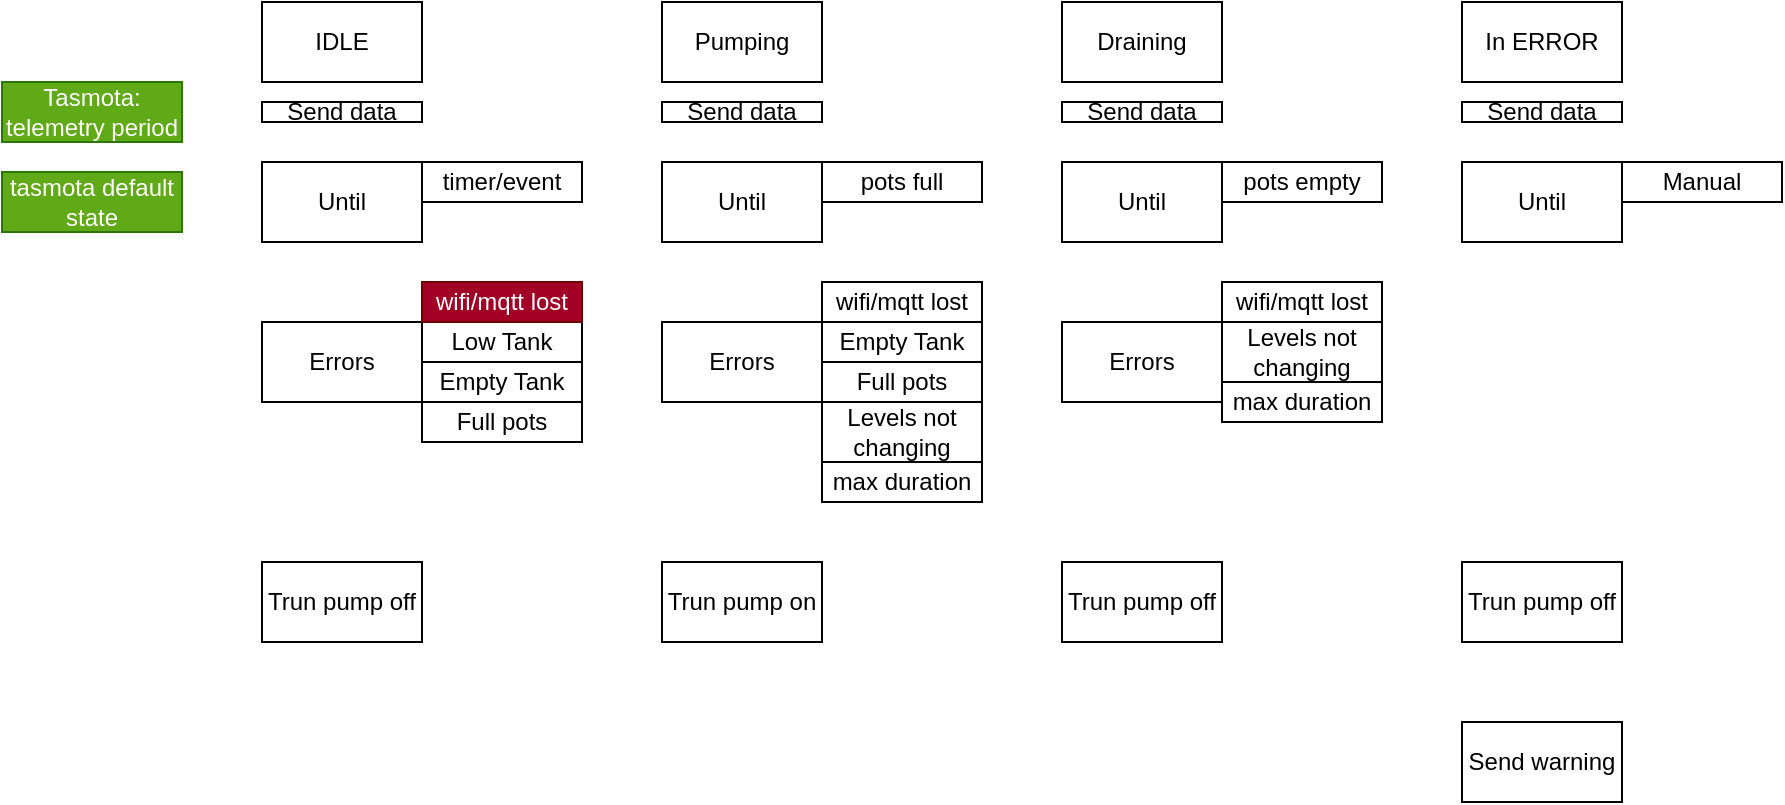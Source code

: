 <mxfile version="14.3.0" type="device"><diagram id="xnQiDTuiVdRNEL4hmx0e" name="Page-1"><mxGraphModel dx="1835" dy="610" grid="1" gridSize="10" guides="1" tooltips="1" connect="1" arrows="1" fold="1" page="1" pageScale="1" pageWidth="850" pageHeight="1100" math="0" shadow="0"><root><mxCell id="0"/><mxCell id="1" parent="0"/><mxCell id="9CWzACEBoESrgM9HOB6o-1" value="Send data" style="rounded=0;whiteSpace=wrap;html=1;" parent="1" vertex="1"><mxGeometry x="80" y="130" width="80" height="10" as="geometry"/></mxCell><mxCell id="9CWzACEBoESrgM9HOB6o-2" value="Trun pump off" style="rounded=0;whiteSpace=wrap;html=1;" parent="1" vertex="1"><mxGeometry x="80" y="360" width="80" height="40" as="geometry"/></mxCell><mxCell id="9CWzACEBoESrgM9HOB6o-3" value="IDLE" style="rounded=0;whiteSpace=wrap;html=1;" parent="1" vertex="1"><mxGeometry x="80" y="80" width="80" height="40" as="geometry"/></mxCell><mxCell id="9CWzACEBoESrgM9HOB6o-4" value="Pumping" style="rounded=0;whiteSpace=wrap;html=1;" parent="1" vertex="1"><mxGeometry x="280" y="80" width="80" height="40" as="geometry"/></mxCell><mxCell id="9CWzACEBoESrgM9HOB6o-5" value="Trun pump on" style="rounded=0;whiteSpace=wrap;html=1;" parent="1" vertex="1"><mxGeometry x="280" y="360" width="80" height="40" as="geometry"/></mxCell><mxCell id="9CWzACEBoESrgM9HOB6o-6" value="Send data" style="rounded=0;whiteSpace=wrap;html=1;" parent="1" vertex="1"><mxGeometry x="280" y="130" width="80" height="10" as="geometry"/></mxCell><mxCell id="9CWzACEBoESrgM9HOB6o-7" value="In ERROR" style="rounded=0;whiteSpace=wrap;html=1;" parent="1" vertex="1"><mxGeometry x="680" y="80" width="80" height="40" as="geometry"/></mxCell><mxCell id="9CWzACEBoESrgM9HOB6o-8" value="Send data" style="rounded=0;whiteSpace=wrap;html=1;" parent="1" vertex="1"><mxGeometry x="680" y="130" width="80" height="10" as="geometry"/></mxCell><mxCell id="9CWzACEBoESrgM9HOB6o-9" value="Draining" style="rounded=0;whiteSpace=wrap;html=1;" parent="1" vertex="1"><mxGeometry x="480" y="80" width="80" height="40" as="geometry"/></mxCell><mxCell id="9CWzACEBoESrgM9HOB6o-10" value="Send data" style="rounded=0;whiteSpace=wrap;html=1;" parent="1" vertex="1"><mxGeometry x="480" y="130" width="80" height="10" as="geometry"/></mxCell><mxCell id="9CWzACEBoESrgM9HOB6o-11" value="Errors" style="rounded=0;whiteSpace=wrap;html=1;" parent="1" vertex="1"><mxGeometry x="80" y="240" width="80" height="40" as="geometry"/></mxCell><mxCell id="9CWzACEBoESrgM9HOB6o-12" value="Low Tank" style="rounded=0;whiteSpace=wrap;html=1;" parent="1" vertex="1"><mxGeometry x="160" y="240" width="80" height="20" as="geometry"/></mxCell><mxCell id="9CWzACEBoESrgM9HOB6o-13" value="Empty Tank" style="rounded=0;whiteSpace=wrap;html=1;" parent="1" vertex="1"><mxGeometry x="160" y="260" width="80" height="20" as="geometry"/></mxCell><mxCell id="9CWzACEBoESrgM9HOB6o-14" value="Trun pump off" style="rounded=0;whiteSpace=wrap;html=1;" parent="1" vertex="1"><mxGeometry x="480" y="360" width="80" height="40" as="geometry"/></mxCell><mxCell id="9CWzACEBoESrgM9HOB6o-15" value="Trun pump off" style="rounded=0;whiteSpace=wrap;html=1;" parent="1" vertex="1"><mxGeometry x="680" y="360" width="80" height="40" as="geometry"/></mxCell><mxCell id="9CWzACEBoESrgM9HOB6o-16" value="Errors" style="rounded=0;whiteSpace=wrap;html=1;" parent="1" vertex="1"><mxGeometry x="280" y="240" width="80" height="40" as="geometry"/></mxCell><mxCell id="9CWzACEBoESrgM9HOB6o-17" value="Empty Tank" style="rounded=0;whiteSpace=wrap;html=1;" parent="1" vertex="1"><mxGeometry x="360" y="240" width="80" height="20" as="geometry"/></mxCell><mxCell id="9CWzACEBoESrgM9HOB6o-18" value="Full pots" style="rounded=0;whiteSpace=wrap;html=1;" parent="1" vertex="1"><mxGeometry x="160" y="280" width="80" height="20" as="geometry"/></mxCell><mxCell id="9CWzACEBoESrgM9HOB6o-19" value="Full pots" style="rounded=0;whiteSpace=wrap;html=1;" parent="1" vertex="1"><mxGeometry x="360" y="260" width="80" height="20" as="geometry"/></mxCell><mxCell id="9CWzACEBoESrgM9HOB6o-20" value="Levels not changing" style="rounded=0;whiteSpace=wrap;html=1;" parent="1" vertex="1"><mxGeometry x="360" y="280" width="80" height="30" as="geometry"/></mxCell><mxCell id="9CWzACEBoESrgM9HOB6o-21" value="Errors" style="rounded=0;whiteSpace=wrap;html=1;" parent="1" vertex="1"><mxGeometry x="480" y="240" width="80" height="40" as="geometry"/></mxCell><mxCell id="9CWzACEBoESrgM9HOB6o-24" value="Levels not changing" style="rounded=0;whiteSpace=wrap;html=1;" parent="1" vertex="1"><mxGeometry x="560" y="240" width="80" height="30" as="geometry"/></mxCell><mxCell id="9CWzACEBoESrgM9HOB6o-25" value="Until" style="rounded=0;whiteSpace=wrap;html=1;" parent="1" vertex="1"><mxGeometry x="80" y="160" width="80" height="40" as="geometry"/></mxCell><mxCell id="9CWzACEBoESrgM9HOB6o-26" value="Until" style="rounded=0;whiteSpace=wrap;html=1;" parent="1" vertex="1"><mxGeometry x="280" y="160" width="80" height="40" as="geometry"/></mxCell><mxCell id="9CWzACEBoESrgM9HOB6o-29" value="Until" style="rounded=0;whiteSpace=wrap;html=1;" parent="1" vertex="1"><mxGeometry x="480" y="160" width="80" height="40" as="geometry"/></mxCell><mxCell id="9CWzACEBoESrgM9HOB6o-30" value="Until" style="rounded=0;whiteSpace=wrap;html=1;" parent="1" vertex="1"><mxGeometry x="680" y="160" width="80" height="40" as="geometry"/></mxCell><mxCell id="9CWzACEBoESrgM9HOB6o-31" value="Manual" style="rounded=0;whiteSpace=wrap;html=1;" parent="1" vertex="1"><mxGeometry x="760" y="160" width="80" height="20" as="geometry"/></mxCell><mxCell id="9CWzACEBoESrgM9HOB6o-32" value="timer/event" style="rounded=0;whiteSpace=wrap;html=1;" parent="1" vertex="1"><mxGeometry x="160" y="160" width="80" height="20" as="geometry"/></mxCell><mxCell id="9CWzACEBoESrgM9HOB6o-33" value="pots full" style="rounded=0;whiteSpace=wrap;html=1;" parent="1" vertex="1"><mxGeometry x="360" y="160" width="80" height="20" as="geometry"/></mxCell><mxCell id="9CWzACEBoESrgM9HOB6o-34" value="pots empty" style="rounded=0;whiteSpace=wrap;html=1;" parent="1" vertex="1"><mxGeometry x="560" y="160" width="80" height="20" as="geometry"/></mxCell><mxCell id="9CWzACEBoESrgM9HOB6o-35" value="max duration" style="rounded=0;whiteSpace=wrap;html=1;" parent="1" vertex="1"><mxGeometry x="360" y="310" width="80" height="20" as="geometry"/></mxCell><mxCell id="9CWzACEBoESrgM9HOB6o-36" value="max duration" style="rounded=0;whiteSpace=wrap;html=1;" parent="1" vertex="1"><mxGeometry x="560" y="270" width="80" height="20" as="geometry"/></mxCell><mxCell id="9CWzACEBoESrgM9HOB6o-37" value="wifi/mqtt lost" style="rounded=0;whiteSpace=wrap;html=1;fillColor=#a20025;strokeColor=#6F0000;fontColor=#ffffff;" parent="1" vertex="1"><mxGeometry x="160" y="220" width="80" height="20" as="geometry"/></mxCell><mxCell id="9CWzACEBoESrgM9HOB6o-38" value="wifi/mqtt lost" style="rounded=0;whiteSpace=wrap;html=1;" parent="1" vertex="1"><mxGeometry x="360" y="220" width="80" height="20" as="geometry"/></mxCell><mxCell id="9CWzACEBoESrgM9HOB6o-39" value="wifi/mqtt lost" style="rounded=0;whiteSpace=wrap;html=1;" parent="1" vertex="1"><mxGeometry x="560" y="220" width="80" height="20" as="geometry"/></mxCell><mxCell id="9CWzACEBoESrgM9HOB6o-40" value="Send warning" style="rounded=0;whiteSpace=wrap;html=1;" parent="1" vertex="1"><mxGeometry x="680" y="440" width="80" height="40" as="geometry"/></mxCell><mxCell id="AUDohfpoHsYFVwb1kpXh-1" value="Tasmota: telemetry period" style="rounded=0;whiteSpace=wrap;html=1;fillColor=#60a917;strokeColor=#2D7600;fontColor=#ffffff;" vertex="1" parent="1"><mxGeometry x="-50" y="120" width="90" height="30" as="geometry"/></mxCell><mxCell id="AUDohfpoHsYFVwb1kpXh-2" value="tasmota default state" style="rounded=0;whiteSpace=wrap;html=1;fillColor=#60a917;strokeColor=#2D7600;fontColor=#ffffff;" vertex="1" parent="1"><mxGeometry x="-50" y="165" width="90" height="30" as="geometry"/></mxCell></root></mxGraphModel></diagram></mxfile>